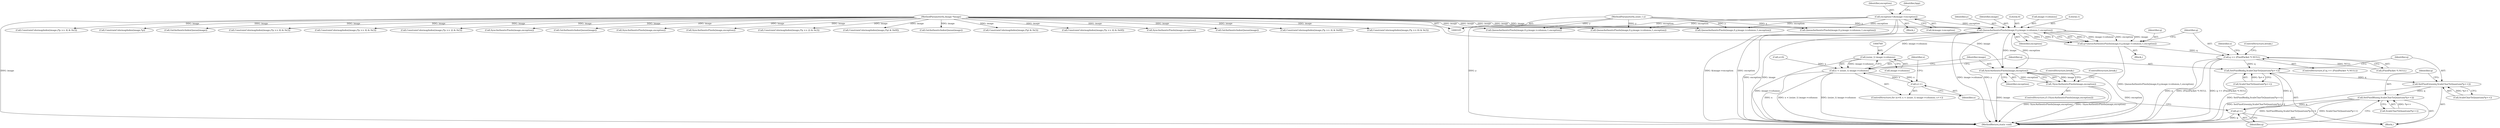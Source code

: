 digraph "0_ImageMagick_d9b2209a69ee90d8df81fb124eb66f593eb9f599@pointer" {
"1000746" [label="(Call,QueueAuthenticPixels(image,0,y,image->columns,1,exception))"];
"1000108" [label="(MethodParameterIn,Image *image)"];
"1000107" [label="(MethodParameterIn,ssize_t y)"];
"1000117" [label="(Call,exception=(&image->exception))"];
"1000744" [label="(Call,q=QueueAuthenticPixels(image,0,y,image->columns,1,exception))"];
"1000756" [label="(Call,q == (PixelPacket *) NULL)"];
"1000776" [label="(Call,SetPixelRed(q,ScaleCharToQuantum(*p++)))"];
"1000782" [label="(Call,SetPixelGreen(q,ScaleCharToQuantum(*p++)))"];
"1000788" [label="(Call,SetPixelBlue(q,ScaleCharToQuantum(*p++)))"];
"1000794" [label="(Call,q++)"];
"1000768" [label="(Call,(ssize_t) image->columns)"];
"1000766" [label="(Call,x < (ssize_t) image->columns)"];
"1000773" [label="(Call,x++)"];
"1000798" [label="(Call,SyncAuthenticPixels(image,exception))"];
"1000797" [label="(Call,!SyncAuthenticPixels(image,exception))"];
"1000763" [label="(Call,x=0)"];
"1000464" [label="(Call,ConstrainColormapIndex(image,(*p >> 4) & 0x3))"];
"1000713" [label="(Call,ConstrainColormapIndex(image,*p))"];
"1000148" [label="(Call,GetAuthenticIndexQueue(image))"];
"1000797" [label="(Call,!SyncAuthenticPixels(image,exception))"];
"1000744" [label="(Call,q=QueueAuthenticPixels(image,0,y,image->columns,1,exception))"];
"1000783" [label="(Identifier,q)"];
"1000773" [label="(Call,x++)"];
"1000429" [label="(Call,ConstrainColormapIndex(image,(*p >> 6) & 0x3))"];
"1000110" [label="(Block,)"];
"1000340" [label="(Call,ConstrainColormapIndex(image,(*p >> 4) & 0x3))"];
"1000758" [label="(Call,(PixelPacket *) NULL)"];
"1000749" [label="(Identifier,y)"];
"1000275" [label="(Call,QueueAuthenticPixels(image,0,y,image->columns,1,exception))"];
"1000117" [label="(Call,exception=(&image->exception))"];
"1000499" [label="(Call,ConstrainColormapIndex(image,(*p >> 2) & 0x3))"];
"1000119" [label="(Call,&image->exception)"];
"1000764" [label="(Identifier,x)"];
"1000794" [label="(Call,q++)"];
"1000747" [label="(Identifier,image)"];
"1000789" [label="(Identifier,q)"];
"1000527" [label="(Call,SyncAuthenticPixels(image,exception))"];
"1000798" [label="(Call,SyncAuthenticPixels(image,exception))"];
"1000293" [label="(Call,GetAuthenticIndexQueue(image))"];
"1000761" [label="(ControlStructure,break;)"];
"1000767" [label="(Identifier,x)"];
"1000667" [label="(Call,SyncAuthenticPixels(image,exception))"];
"1000746" [label="(Call,QueueAuthenticPixels(image,0,y,image->columns,1,exception))"];
"1000768" [label="(Call,(ssize_t) image->columns)"];
"1000748" [label="(Literal,0)"];
"1000108" [label="(MethodParameterIn,Image *image)"];
"1000737" [label="(Call,SyncAuthenticPixels(image,exception))"];
"1000775" [label="(Block,)"];
"1000778" [label="(Call,ScaleCharToQuantum(*p++))"];
"1000757" [label="(Identifier,q)"];
"1000803" [label="(MethodReturn,static void)"];
"1000366" [label="(Call,ConstrainColormapIndex(image,(*p >> 2) & 0x3))"];
"1000750" [label="(Call,image->columns)"];
"1000782" [label="(Call,SetPixelGreen(q,ScaleCharToQuantum(*p++)))"];
"1000788" [label="(Call,SetPixelBlue(q,ScaleCharToQuantum(*p++)))"];
"1000537" [label="(Call,QueueAuthenticPixels(image,0,y,image->columns,1,exception))"];
"1000799" [label="(Identifier,image)"];
"1000754" [label="(Identifier,exception)"];
"1000770" [label="(Call,image->columns)"];
"1000602" [label="(Call,ConstrainColormapIndex(image,(*p) & 0x0f))"];
"1000125" [label="(Block,)"];
"1000776" [label="(Call,SetPixelRed(q,ScaleCharToQuantum(*p++)))"];
"1000790" [label="(Call,ScaleCharToQuantum(*p++))"];
"1000555" [label="(Call,GetAuthenticIndexQueue(image))"];
"1000107" [label="(MethodParameterIn,ssize_t y)"];
"1000745" [label="(Identifier,q)"];
"1000784" [label="(Call,ScaleCharToQuantum(*p++))"];
"1000802" [label="(ControlStructure,break;)"];
"1000756" [label="(Call,q == (PixelPacket *) NULL)"];
"1000118" [label="(Identifier,exception)"];
"1000392" [label="(Call,ConstrainColormapIndex(image,(*p) & 0x3))"];
"1000777" [label="(Identifier,q)"];
"1000801" [label="(ControlStructure,break;)"];
"1000677" [label="(Call,QueueAuthenticPixels(image,0,y,image->columns,1,exception))"];
"1000755" [label="(ControlStructure,if (q == (PixelPacket *) NULL))"];
"1000639" [label="(Call,ConstrainColormapIndex(image,(*p >> 4) & 0x0f))"];
"1000766" [label="(Call,x < (ssize_t) image->columns)"];
"1000266" [label="(Call,SyncAuthenticPixels(image,exception))"];
"1000695" [label="(Call,GetAuthenticIndexQueue(image))"];
"1000795" [label="(Identifier,q)"];
"1000774" [label="(Identifier,x)"];
"1000130" [label="(Call,QueueAuthenticPixels(image,0,y,image->columns,1,exception))"];
"1000576" [label="(Call,ConstrainColormapIndex(image,(*p >> 4) & 0x0f))"];
"1000124" [label="(Identifier,bpp)"];
"1000762" [label="(ControlStructure,for (x=0; x < (ssize_t) image->columns; x++))"];
"1000796" [label="(ControlStructure,if (!SyncAuthenticPixels(image,exception)))"];
"1000314" [label="(Call,ConstrainColormapIndex(image,(*p >> 6) & 0x3))"];
"1000753" [label="(Literal,1)"];
"1000800" [label="(Identifier,exception)"];
"1000746" -> "1000744"  [label="AST: "];
"1000746" -> "1000754"  [label="CFG: "];
"1000747" -> "1000746"  [label="AST: "];
"1000748" -> "1000746"  [label="AST: "];
"1000749" -> "1000746"  [label="AST: "];
"1000750" -> "1000746"  [label="AST: "];
"1000753" -> "1000746"  [label="AST: "];
"1000754" -> "1000746"  [label="AST: "];
"1000744" -> "1000746"  [label="CFG: "];
"1000746" -> "1000803"  [label="DDG: exception"];
"1000746" -> "1000803"  [label="DDG: image"];
"1000746" -> "1000803"  [label="DDG: image->columns"];
"1000746" -> "1000803"  [label="DDG: y"];
"1000746" -> "1000744"  [label="DDG: y"];
"1000746" -> "1000744"  [label="DDG: image->columns"];
"1000746" -> "1000744"  [label="DDG: exception"];
"1000746" -> "1000744"  [label="DDG: image"];
"1000746" -> "1000744"  [label="DDG: 1"];
"1000746" -> "1000744"  [label="DDG: 0"];
"1000108" -> "1000746"  [label="DDG: image"];
"1000107" -> "1000746"  [label="DDG: y"];
"1000117" -> "1000746"  [label="DDG: exception"];
"1000746" -> "1000768"  [label="DDG: image->columns"];
"1000746" -> "1000798"  [label="DDG: image"];
"1000746" -> "1000798"  [label="DDG: exception"];
"1000108" -> "1000105"  [label="AST: "];
"1000108" -> "1000803"  [label="DDG: image"];
"1000108" -> "1000130"  [label="DDG: image"];
"1000108" -> "1000148"  [label="DDG: image"];
"1000108" -> "1000266"  [label="DDG: image"];
"1000108" -> "1000275"  [label="DDG: image"];
"1000108" -> "1000293"  [label="DDG: image"];
"1000108" -> "1000314"  [label="DDG: image"];
"1000108" -> "1000340"  [label="DDG: image"];
"1000108" -> "1000366"  [label="DDG: image"];
"1000108" -> "1000392"  [label="DDG: image"];
"1000108" -> "1000429"  [label="DDG: image"];
"1000108" -> "1000464"  [label="DDG: image"];
"1000108" -> "1000499"  [label="DDG: image"];
"1000108" -> "1000527"  [label="DDG: image"];
"1000108" -> "1000537"  [label="DDG: image"];
"1000108" -> "1000555"  [label="DDG: image"];
"1000108" -> "1000576"  [label="DDG: image"];
"1000108" -> "1000602"  [label="DDG: image"];
"1000108" -> "1000639"  [label="DDG: image"];
"1000108" -> "1000667"  [label="DDG: image"];
"1000108" -> "1000677"  [label="DDG: image"];
"1000108" -> "1000695"  [label="DDG: image"];
"1000108" -> "1000713"  [label="DDG: image"];
"1000108" -> "1000737"  [label="DDG: image"];
"1000108" -> "1000798"  [label="DDG: image"];
"1000107" -> "1000105"  [label="AST: "];
"1000107" -> "1000803"  [label="DDG: y"];
"1000107" -> "1000130"  [label="DDG: y"];
"1000107" -> "1000275"  [label="DDG: y"];
"1000107" -> "1000537"  [label="DDG: y"];
"1000107" -> "1000677"  [label="DDG: y"];
"1000117" -> "1000110"  [label="AST: "];
"1000117" -> "1000119"  [label="CFG: "];
"1000118" -> "1000117"  [label="AST: "];
"1000119" -> "1000117"  [label="AST: "];
"1000124" -> "1000117"  [label="CFG: "];
"1000117" -> "1000803"  [label="DDG: exception"];
"1000117" -> "1000803"  [label="DDG: &image->exception"];
"1000117" -> "1000130"  [label="DDG: exception"];
"1000117" -> "1000275"  [label="DDG: exception"];
"1000117" -> "1000537"  [label="DDG: exception"];
"1000117" -> "1000677"  [label="DDG: exception"];
"1000744" -> "1000125"  [label="AST: "];
"1000745" -> "1000744"  [label="AST: "];
"1000757" -> "1000744"  [label="CFG: "];
"1000744" -> "1000803"  [label="DDG: QueueAuthenticPixels(image,0,y,image->columns,1,exception)"];
"1000744" -> "1000756"  [label="DDG: q"];
"1000756" -> "1000755"  [label="AST: "];
"1000756" -> "1000758"  [label="CFG: "];
"1000757" -> "1000756"  [label="AST: "];
"1000758" -> "1000756"  [label="AST: "];
"1000761" -> "1000756"  [label="CFG: "];
"1000764" -> "1000756"  [label="CFG: "];
"1000756" -> "1000803"  [label="DDG: q"];
"1000756" -> "1000803"  [label="DDG: (PixelPacket *) NULL"];
"1000756" -> "1000803"  [label="DDG: q == (PixelPacket *) NULL"];
"1000758" -> "1000756"  [label="DDG: NULL"];
"1000756" -> "1000776"  [label="DDG: q"];
"1000776" -> "1000775"  [label="AST: "];
"1000776" -> "1000778"  [label="CFG: "];
"1000777" -> "1000776"  [label="AST: "];
"1000778" -> "1000776"  [label="AST: "];
"1000783" -> "1000776"  [label="CFG: "];
"1000776" -> "1000803"  [label="DDG: SetPixelRed(q,ScaleCharToQuantum(*p++))"];
"1000794" -> "1000776"  [label="DDG: q"];
"1000778" -> "1000776"  [label="DDG: *p++"];
"1000776" -> "1000782"  [label="DDG: q"];
"1000782" -> "1000775"  [label="AST: "];
"1000782" -> "1000784"  [label="CFG: "];
"1000783" -> "1000782"  [label="AST: "];
"1000784" -> "1000782"  [label="AST: "];
"1000789" -> "1000782"  [label="CFG: "];
"1000782" -> "1000803"  [label="DDG: SetPixelGreen(q,ScaleCharToQuantum(*p++))"];
"1000784" -> "1000782"  [label="DDG: *p++"];
"1000782" -> "1000788"  [label="DDG: q"];
"1000788" -> "1000775"  [label="AST: "];
"1000788" -> "1000790"  [label="CFG: "];
"1000789" -> "1000788"  [label="AST: "];
"1000790" -> "1000788"  [label="AST: "];
"1000795" -> "1000788"  [label="CFG: "];
"1000788" -> "1000803"  [label="DDG: SetPixelBlue(q,ScaleCharToQuantum(*p++))"];
"1000788" -> "1000803"  [label="DDG: ScaleCharToQuantum(*p++)"];
"1000790" -> "1000788"  [label="DDG: *p++"];
"1000788" -> "1000794"  [label="DDG: q"];
"1000794" -> "1000775"  [label="AST: "];
"1000794" -> "1000795"  [label="CFG: "];
"1000795" -> "1000794"  [label="AST: "];
"1000774" -> "1000794"  [label="CFG: "];
"1000794" -> "1000803"  [label="DDG: q"];
"1000768" -> "1000766"  [label="AST: "];
"1000768" -> "1000770"  [label="CFG: "];
"1000769" -> "1000768"  [label="AST: "];
"1000770" -> "1000768"  [label="AST: "];
"1000766" -> "1000768"  [label="CFG: "];
"1000768" -> "1000803"  [label="DDG: image->columns"];
"1000768" -> "1000766"  [label="DDG: image->columns"];
"1000766" -> "1000762"  [label="AST: "];
"1000767" -> "1000766"  [label="AST: "];
"1000777" -> "1000766"  [label="CFG: "];
"1000799" -> "1000766"  [label="CFG: "];
"1000766" -> "1000803"  [label="DDG: x"];
"1000766" -> "1000803"  [label="DDG: x < (ssize_t) image->columns"];
"1000766" -> "1000803"  [label="DDG: (ssize_t) image->columns"];
"1000773" -> "1000766"  [label="DDG: x"];
"1000763" -> "1000766"  [label="DDG: x"];
"1000766" -> "1000773"  [label="DDG: x"];
"1000773" -> "1000762"  [label="AST: "];
"1000773" -> "1000774"  [label="CFG: "];
"1000774" -> "1000773"  [label="AST: "];
"1000767" -> "1000773"  [label="CFG: "];
"1000798" -> "1000797"  [label="AST: "];
"1000798" -> "1000800"  [label="CFG: "];
"1000799" -> "1000798"  [label="AST: "];
"1000800" -> "1000798"  [label="AST: "];
"1000797" -> "1000798"  [label="CFG: "];
"1000798" -> "1000803"  [label="DDG: exception"];
"1000798" -> "1000803"  [label="DDG: image"];
"1000798" -> "1000797"  [label="DDG: image"];
"1000798" -> "1000797"  [label="DDG: exception"];
"1000797" -> "1000796"  [label="AST: "];
"1000801" -> "1000797"  [label="CFG: "];
"1000802" -> "1000797"  [label="CFG: "];
"1000797" -> "1000803"  [label="DDG: SyncAuthenticPixels(image,exception)"];
"1000797" -> "1000803"  [label="DDG: !SyncAuthenticPixels(image,exception)"];
}
